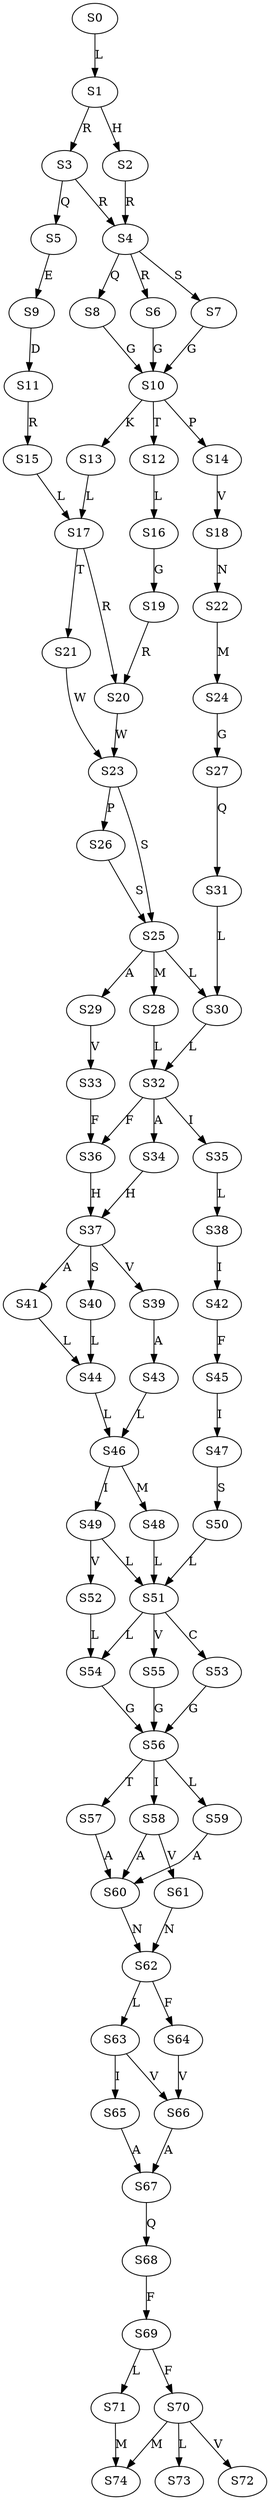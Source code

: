 strict digraph  {
	S0 -> S1 [ label = L ];
	S1 -> S2 [ label = H ];
	S1 -> S3 [ label = R ];
	S2 -> S4 [ label = R ];
	S3 -> S4 [ label = R ];
	S3 -> S5 [ label = Q ];
	S4 -> S6 [ label = R ];
	S4 -> S7 [ label = S ];
	S4 -> S8 [ label = Q ];
	S5 -> S9 [ label = E ];
	S6 -> S10 [ label = G ];
	S7 -> S10 [ label = G ];
	S8 -> S10 [ label = G ];
	S9 -> S11 [ label = D ];
	S10 -> S12 [ label = T ];
	S10 -> S13 [ label = K ];
	S10 -> S14 [ label = P ];
	S11 -> S15 [ label = R ];
	S12 -> S16 [ label = L ];
	S13 -> S17 [ label = L ];
	S14 -> S18 [ label = V ];
	S15 -> S17 [ label = L ];
	S16 -> S19 [ label = G ];
	S17 -> S20 [ label = R ];
	S17 -> S21 [ label = T ];
	S18 -> S22 [ label = N ];
	S19 -> S20 [ label = R ];
	S20 -> S23 [ label = W ];
	S21 -> S23 [ label = W ];
	S22 -> S24 [ label = M ];
	S23 -> S25 [ label = S ];
	S23 -> S26 [ label = P ];
	S24 -> S27 [ label = G ];
	S25 -> S28 [ label = M ];
	S25 -> S29 [ label = A ];
	S25 -> S30 [ label = L ];
	S26 -> S25 [ label = S ];
	S27 -> S31 [ label = Q ];
	S28 -> S32 [ label = L ];
	S29 -> S33 [ label = V ];
	S30 -> S32 [ label = L ];
	S31 -> S30 [ label = L ];
	S32 -> S34 [ label = A ];
	S32 -> S35 [ label = I ];
	S32 -> S36 [ label = F ];
	S33 -> S36 [ label = F ];
	S34 -> S37 [ label = H ];
	S35 -> S38 [ label = L ];
	S36 -> S37 [ label = H ];
	S37 -> S39 [ label = V ];
	S37 -> S40 [ label = S ];
	S37 -> S41 [ label = A ];
	S38 -> S42 [ label = I ];
	S39 -> S43 [ label = A ];
	S40 -> S44 [ label = L ];
	S41 -> S44 [ label = L ];
	S42 -> S45 [ label = F ];
	S43 -> S46 [ label = L ];
	S44 -> S46 [ label = L ];
	S45 -> S47 [ label = I ];
	S46 -> S48 [ label = M ];
	S46 -> S49 [ label = I ];
	S47 -> S50 [ label = S ];
	S48 -> S51 [ label = L ];
	S49 -> S51 [ label = L ];
	S49 -> S52 [ label = V ];
	S50 -> S51 [ label = L ];
	S51 -> S53 [ label = C ];
	S51 -> S54 [ label = L ];
	S51 -> S55 [ label = V ];
	S52 -> S54 [ label = L ];
	S53 -> S56 [ label = G ];
	S54 -> S56 [ label = G ];
	S55 -> S56 [ label = G ];
	S56 -> S57 [ label = T ];
	S56 -> S58 [ label = I ];
	S56 -> S59 [ label = L ];
	S57 -> S60 [ label = A ];
	S58 -> S60 [ label = A ];
	S58 -> S61 [ label = V ];
	S59 -> S60 [ label = A ];
	S60 -> S62 [ label = N ];
	S61 -> S62 [ label = N ];
	S62 -> S63 [ label = L ];
	S62 -> S64 [ label = F ];
	S63 -> S65 [ label = I ];
	S63 -> S66 [ label = V ];
	S64 -> S66 [ label = V ];
	S65 -> S67 [ label = A ];
	S66 -> S67 [ label = A ];
	S67 -> S68 [ label = Q ];
	S68 -> S69 [ label = F ];
	S69 -> S70 [ label = F ];
	S69 -> S71 [ label = L ];
	S70 -> S72 [ label = V ];
	S70 -> S73 [ label = L ];
	S70 -> S74 [ label = M ];
	S71 -> S74 [ label = M ];
}
